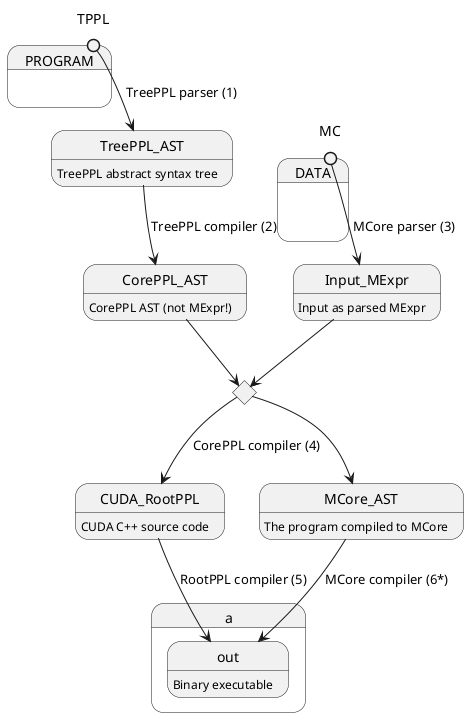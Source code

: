 @startuml
state choice1 <<choice>>
state PROGRAM.TPPL <<entryPoint>>
state DATA.MC <<entryPoint>>

PROGRAM.TPPL -->  TreePPL_AST : TreePPL parser (1)
PROGRAM.TPPL : Probabilistic program source (TreePPL)

TreePPL_AST --> CorePPL_AST : TreePPL compiler (2) 
TreePPL_AST : TreePPL abstract syntax tree

CorePPL_AST --> choice1
CorePPL_AST : CorePPL AST (not MExpr!) 

DATA.MC --> Input_MExpr : MCore parser (3)
DATA.MC : Input as Miking source

Input_MExpr --> choice1
Input_MExpr : Input as parsed MExpr

choice1 --> CUDA_RootPPL : CorePPL compiler (4)
choice1 --> MCore_AST

CUDA_RootPPL --> a.out : RootPPL compiler (5)
CUDA_RootPPL : CUDA C++ source code

MCore_AST --> a.out : MCore compiler (6*)
MCore_AST : The program compiled to MCore

a.out : Binary executable

@enduml
